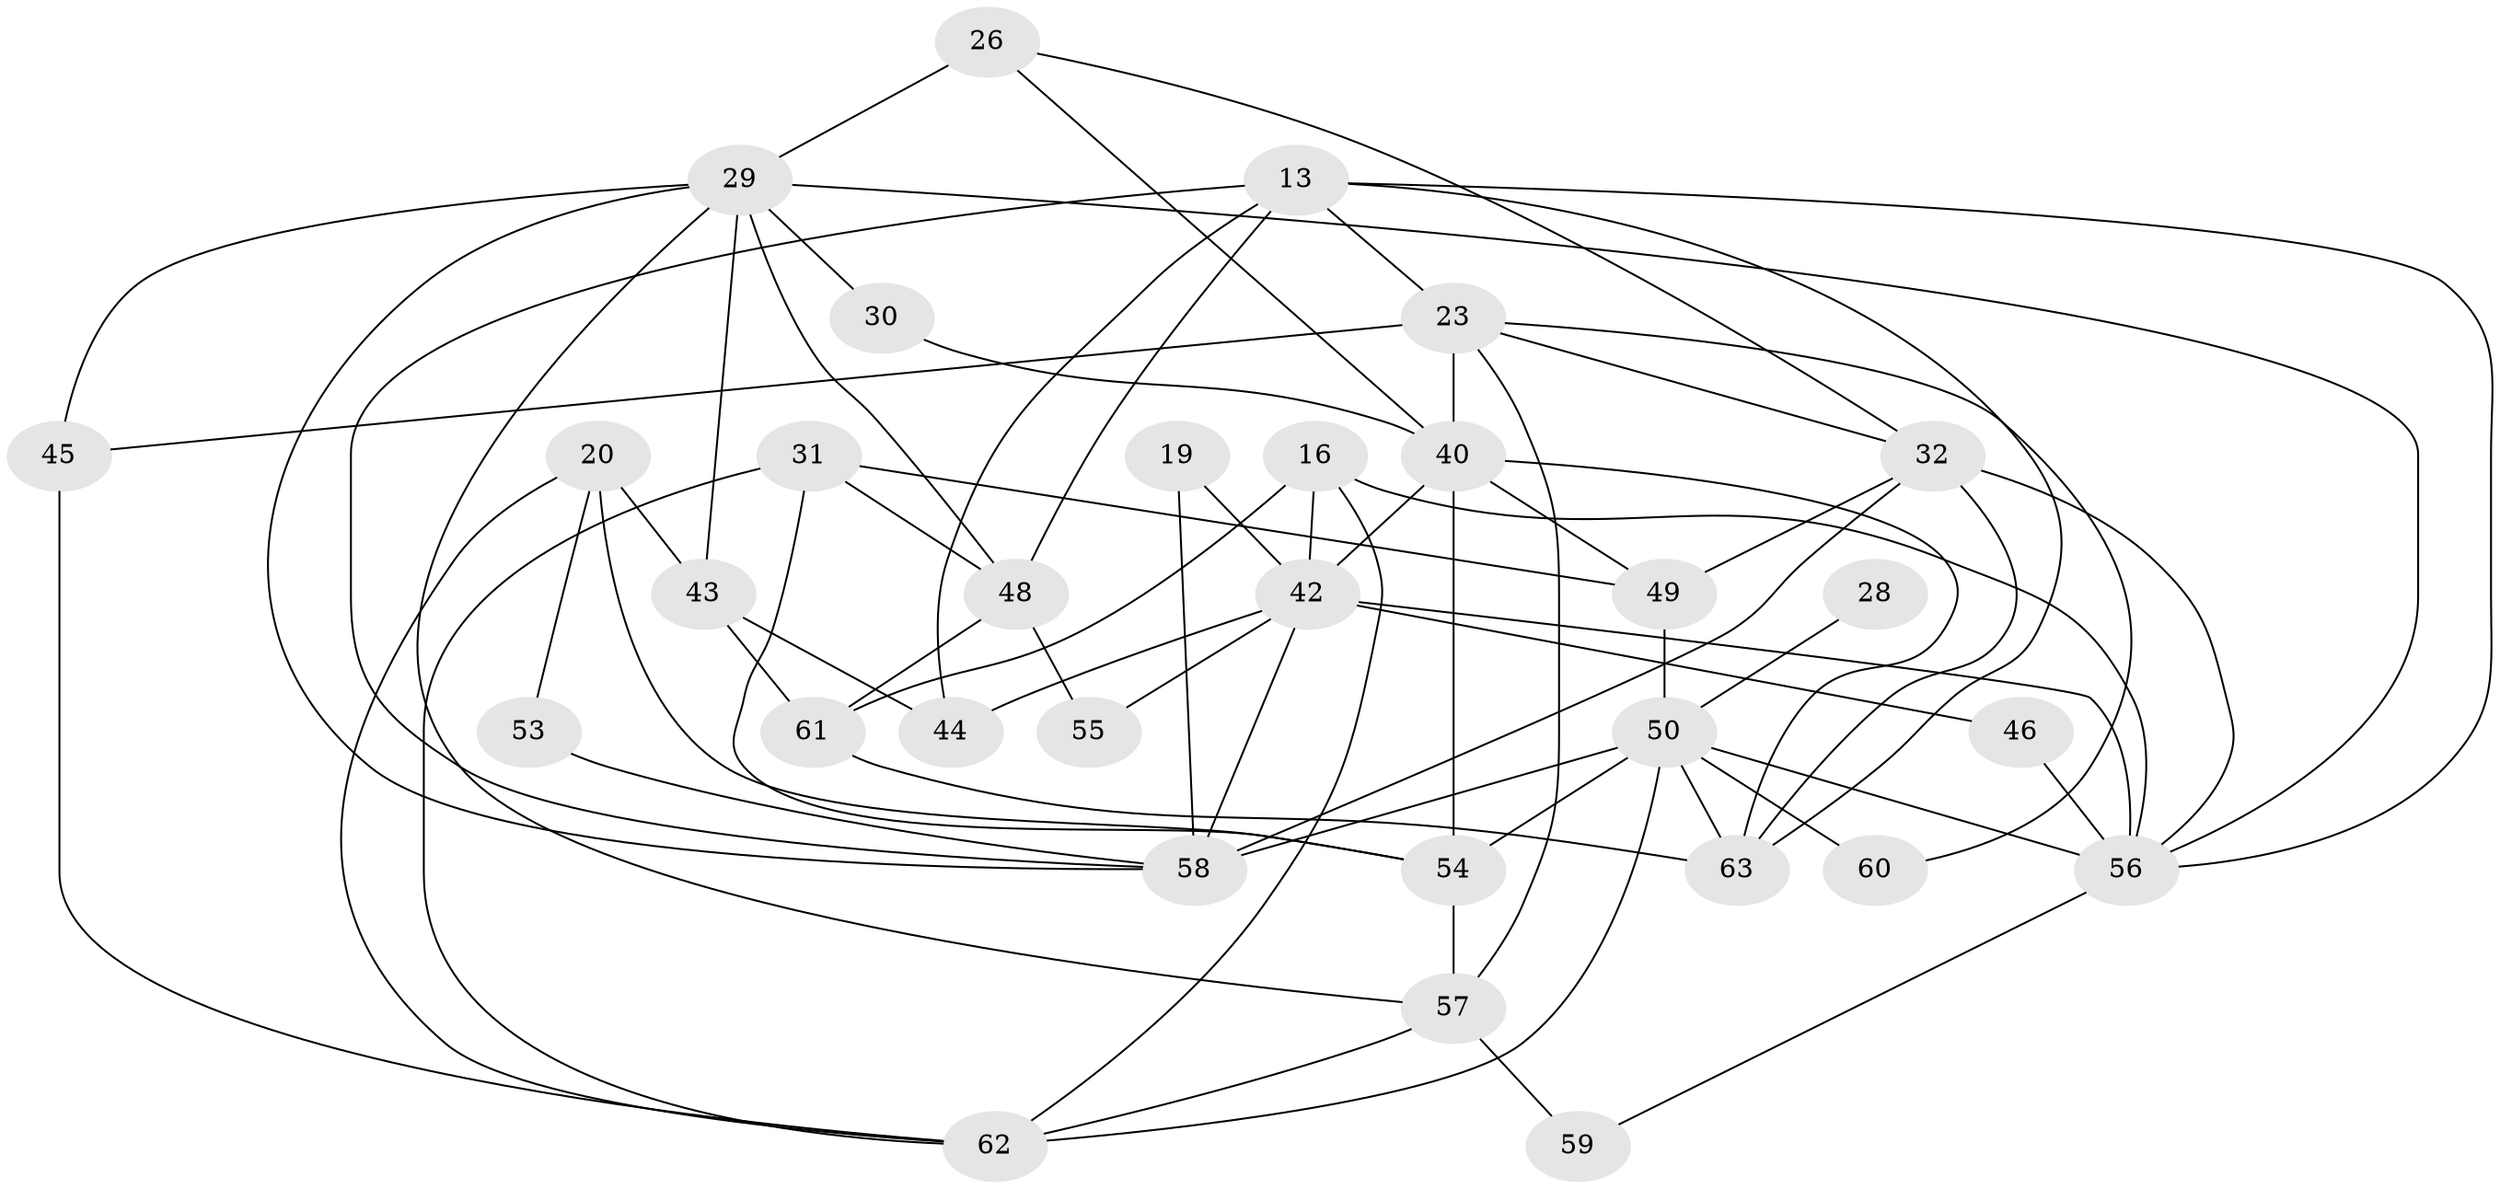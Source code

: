 // original degree distribution, {4: 0.2857142857142857, 5: 0.23809523809523808, 3: 0.20634920634920634, 6: 0.06349206349206349, 2: 0.15873015873015872, 8: 0.015873015873015872, 7: 0.031746031746031744}
// Generated by graph-tools (version 1.1) at 2025/52/03/09/25 04:52:01]
// undirected, 31 vertices, 69 edges
graph export_dot {
graph [start="1"]
  node [color=gray90,style=filled];
  13;
  16 [super="+14"];
  19;
  20;
  23 [super="+7"];
  26;
  28;
  29 [super="+17+18"];
  30;
  31;
  32 [super="+5"];
  40 [super="+4"];
  42 [super="+1+35+2"];
  43 [super="+12"];
  44;
  45 [super="+37"];
  46;
  48 [super="+47"];
  49 [super="+34"];
  50 [super="+9+41"];
  53;
  54 [super="+11"];
  55;
  56 [super="+51+22+39+38"];
  57 [super="+8"];
  58 [super="+3+21"];
  59;
  60;
  61;
  62 [super="+52"];
  63;
  13 -- 44;
  13 -- 48;
  13 -- 56 [weight=2];
  13 -- 58 [weight=2];
  13 -- 63;
  13 -- 23;
  16 -- 61;
  16 -- 42 [weight=3];
  16 -- 62;
  16 -- 56;
  19 -- 58 [weight=2];
  19 -- 42;
  20 -- 43 [weight=2];
  20 -- 53;
  20 -- 54;
  20 -- 62;
  23 -- 45 [weight=2];
  23 -- 60;
  23 -- 32;
  23 -- 40;
  23 -- 57;
  26 -- 40;
  26 -- 32;
  26 -- 29;
  28 -- 50 [weight=2];
  29 -- 48;
  29 -- 30;
  29 -- 57;
  29 -- 58;
  29 -- 56;
  29 -- 43;
  29 -- 45;
  30 -- 40;
  31 -- 49 [weight=2];
  31 -- 54;
  31 -- 62;
  31 -- 48;
  32 -- 49;
  32 -- 58 [weight=2];
  32 -- 63;
  32 -- 56 [weight=2];
  40 -- 42 [weight=2];
  40 -- 54;
  40 -- 49;
  40 -- 63;
  42 -- 44;
  42 -- 55;
  42 -- 46 [weight=2];
  42 -- 58;
  42 -- 56 [weight=3];
  43 -- 61;
  43 -- 44;
  45 -- 62 [weight=2];
  46 -- 56;
  48 -- 61;
  48 -- 55;
  49 -- 50;
  50 -- 60 [weight=2];
  50 -- 54;
  50 -- 56 [weight=6];
  50 -- 58;
  50 -- 62 [weight=2];
  50 -- 63 [weight=2];
  53 -- 58;
  54 -- 57;
  56 -- 59;
  57 -- 59;
  57 -- 62;
  61 -- 63;
}
